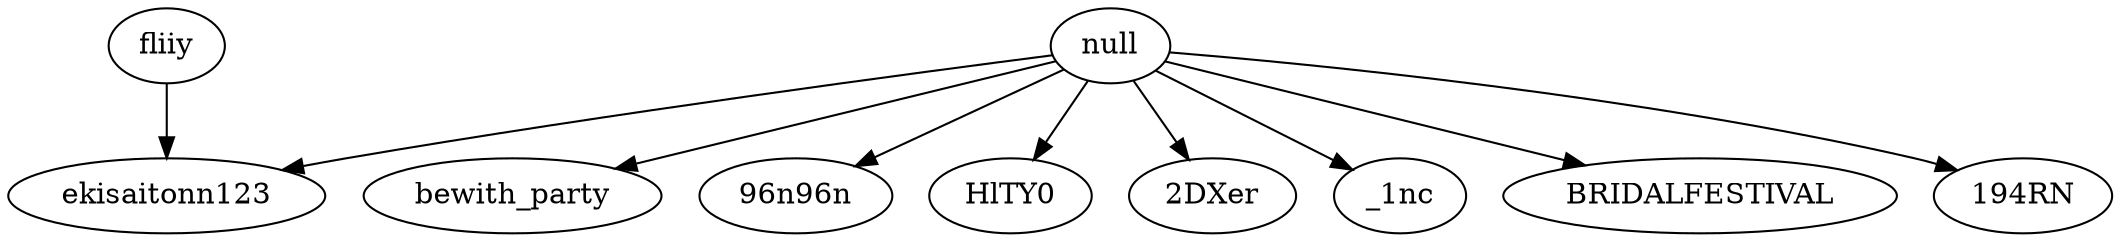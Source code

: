 strict digraph {
"null" -> "bewith_party"
"null" -> "96n96n"
"null" -> "HlTY0"
"null" -> "ekisaitonn123"
"null" -> "2DXer"
"null" -> "_1nc"
"null" -> "_1nc"
"null" -> "bewith_party"
"null" -> "BRIDALFESTIVAL"
"null" -> "194RN"
"null" -> "2DXer"
"fliiy" -> "ekisaitonn123"
}